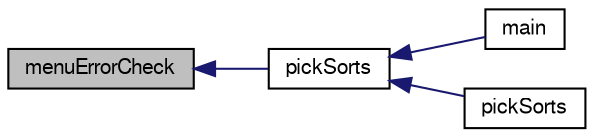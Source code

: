digraph G
{
  edge [fontname="FreeSans",fontsize="10",labelfontname="FreeSans",labelfontsize="10"];
  node [fontname="FreeSans",fontsize="10",shape=record];
  rankdir=LR;
  Node1 [label="menuErrorCheck",height=0.2,width=0.4,color="black", fillcolor="grey75", style="filled" fontcolor="black"];
  Node1 -> Node2 [dir=back,color="midnightblue",fontsize="10",style="solid"];
  Node2 [label="pickSorts",height=0.2,width=0.4,color="black", fillcolor="white", style="filled",URL="$_delouth_mansfield-_assn4-_sort_prog_8cpp.html#a401a41ad70746c8dd39ecc19286b5e38"];
  Node2 -> Node3 [dir=back,color="midnightblue",fontsize="10",style="solid"];
  Node3 [label="main",height=0.2,width=0.4,color="black", fillcolor="white", style="filled",URL="$_delouth_mansfield-_assn4-_sort_prog_8cpp.html#ae66f6b31b5ad750f1fe042a706a4e3d4"];
  Node2 -> Node4 [dir=back,color="midnightblue",fontsize="10",style="solid"];
  Node4 [label="pickSorts",height=0.2,width=0.4,color="black", fillcolor="white", style="filled",URL="$_mansfield_delouth-_assn4-_sort_prog_8cpp.html#a401a41ad70746c8dd39ecc19286b5e38"];
}
